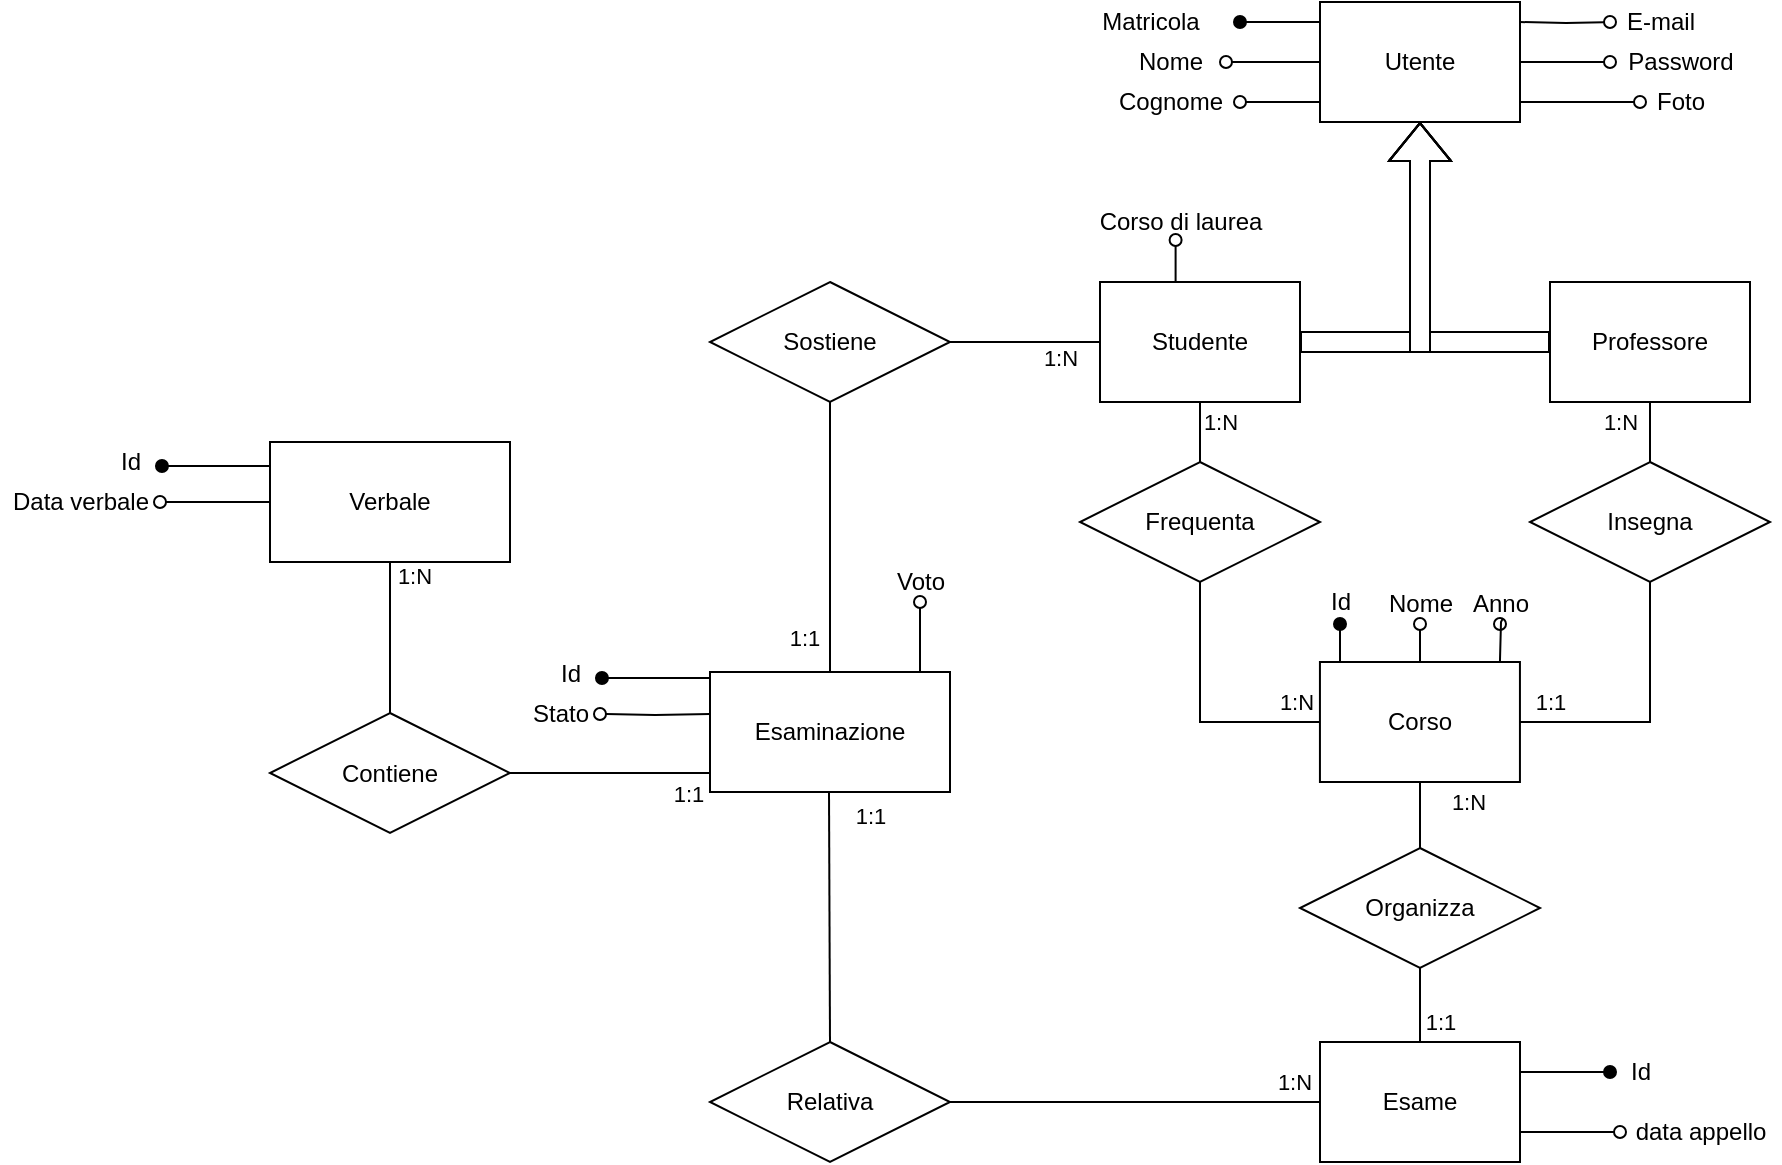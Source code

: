 <mxfile version="14.7.7" type="device"><diagram id="R2lEEEUBdFMjLlhIrx00" name="Page-1"><mxGraphModel dx="2272" dy="762" grid="1" gridSize="10" guides="1" tooltips="1" connect="1" arrows="1" fold="1" page="1" pageScale="1" pageWidth="850" pageHeight="1100" math="0" shadow="0" extFonts="Permanent Marker^https://fonts.googleapis.com/css?family=Permanent+Marker"><root><mxCell id="0"/><mxCell id="1" parent="0"/><mxCell id="kGFcOCndDFBzz4ud15lK-15" style="edgeStyle=orthogonalEdgeStyle;rounded=0;orthogonalLoop=1;jettySize=auto;html=1;exitX=0;exitY=0.25;exitDx=0;exitDy=0;endArrow=oval;endFill=1;" parent="1" source="kGFcOCndDFBzz4ud15lK-14" edge="1"><mxGeometry relative="1" as="geometry"><mxPoint x="160" y="130" as="targetPoint"/><Array as="points"><mxPoint x="200" y="130"/></Array></mxGeometry></mxCell><mxCell id="kGFcOCndDFBzz4ud15lK-17" style="edgeStyle=orthogonalEdgeStyle;rounded=0;orthogonalLoop=1;jettySize=auto;html=1;exitX=0;exitY=0.75;exitDx=0;exitDy=0;endArrow=oval;endFill=0;" parent="1" source="kGFcOCndDFBzz4ud15lK-14" edge="1"><mxGeometry relative="1" as="geometry"><mxPoint x="153" y="150" as="targetPoint"/><Array as="points"><mxPoint x="200" y="150"/></Array></mxGeometry></mxCell><mxCell id="kGFcOCndDFBzz4ud15lK-22" style="edgeStyle=orthogonalEdgeStyle;rounded=0;orthogonalLoop=1;jettySize=auto;html=1;exitX=0;exitY=1;exitDx=0;exitDy=0;endArrow=oval;endFill=0;" parent="1" source="kGFcOCndDFBzz4ud15lK-14" target="kGFcOCndDFBzz4ud15lK-23" edge="1"><mxGeometry relative="1" as="geometry"><mxPoint x="160" y="190" as="targetPoint"/><Array as="points"><mxPoint x="200" y="170"/></Array></mxGeometry></mxCell><mxCell id="kGFcOCndDFBzz4ud15lK-25" style="edgeStyle=orthogonalEdgeStyle;rounded=0;orthogonalLoop=1;jettySize=auto;html=1;exitX=1;exitY=0.25;exitDx=0;exitDy=0;endArrow=oval;endFill=0;" parent="1" target="kGFcOCndDFBzz4ud15lK-26" edge="1"><mxGeometry relative="1" as="geometry"><mxPoint x="320" y="129.759" as="targetPoint"/><mxPoint x="300" y="130" as="sourcePoint"/></mxGeometry></mxCell><mxCell id="kGFcOCndDFBzz4ud15lK-30" style="edgeStyle=orthogonalEdgeStyle;rounded=0;orthogonalLoop=1;jettySize=auto;html=1;exitX=1;exitY=0.5;exitDx=0;exitDy=0;endArrow=oval;endFill=0;" parent="1" source="kGFcOCndDFBzz4ud15lK-14" target="kGFcOCndDFBzz4ud15lK-31" edge="1"><mxGeometry relative="1" as="geometry"><mxPoint x="350" y="160.0" as="targetPoint"/><Array as="points"><mxPoint x="330" y="150"/><mxPoint x="330" y="150"/></Array></mxGeometry></mxCell><mxCell id="kGFcOCndDFBzz4ud15lK-14" value="Utente" style="whiteSpace=wrap;html=1;align=center;" parent="1" vertex="1"><mxGeometry x="200" y="120" width="100" height="60" as="geometry"/></mxCell><mxCell id="kGFcOCndDFBzz4ud15lK-16" value="Matricola" style="text;html=1;align=center;verticalAlign=middle;resizable=0;points=[];autosize=1;" parent="1" vertex="1"><mxGeometry x="85" y="120" width="60" height="20" as="geometry"/></mxCell><mxCell id="kGFcOCndDFBzz4ud15lK-18" value="Nome" style="text;html=1;align=center;verticalAlign=middle;resizable=0;points=[];autosize=1;" parent="1" vertex="1"><mxGeometry x="100" y="140" width="50" height="20" as="geometry"/></mxCell><mxCell id="kGFcOCndDFBzz4ud15lK-23" value="Cognome" style="text;html=1;align=center;verticalAlign=middle;resizable=0;points=[];autosize=1;" parent="1" vertex="1"><mxGeometry x="90" y="160" width="70" height="20" as="geometry"/></mxCell><mxCell id="kGFcOCndDFBzz4ud15lK-26" value="E-mail" style="text;html=1;align=center;verticalAlign=middle;resizable=0;points=[];autosize=1;" parent="1" vertex="1"><mxGeometry x="345" y="120" width="50" height="20" as="geometry"/></mxCell><mxCell id="kGFcOCndDFBzz4ud15lK-32" style="edgeStyle=orthogonalEdgeStyle;rounded=0;orthogonalLoop=1;jettySize=auto;html=1;entryX=0.5;entryY=1;entryDx=0;entryDy=0;endArrow=oval;endFill=0;shape=flexArrow;" parent="1" source="kGFcOCndDFBzz4ud15lK-28" target="kGFcOCndDFBzz4ud15lK-14" edge="1"><mxGeometry relative="1" as="geometry"/></mxCell><mxCell id="kGFcOCndDFBzz4ud15lK-35" style="edgeStyle=orthogonalEdgeStyle;rounded=0;orthogonalLoop=1;jettySize=auto;html=1;exitX=0;exitY=0.25;exitDx=0;exitDy=0;endArrow=oval;endFill=0;entryX=0.478;entryY=0.95;entryDx=0;entryDy=0;entryPerimeter=0;" parent="1" source="kGFcOCndDFBzz4ud15lK-28" target="kGFcOCndDFBzz4ud15lK-36" edge="1"><mxGeometry relative="1" as="geometry"><mxPoint x="50" y="270" as="targetPoint"/><Array as="points"><mxPoint x="90" y="270"/><mxPoint x="128" y="270"/></Array></mxGeometry></mxCell><mxCell id="kGFcOCndDFBzz4ud15lK-42" style="edgeStyle=orthogonalEdgeStyle;rounded=0;orthogonalLoop=1;jettySize=auto;html=1;endArrow=none;endFill=0;" parent="1" source="kGFcOCndDFBzz4ud15lK-28" target="kGFcOCndDFBzz4ud15lK-37" edge="1"><mxGeometry relative="1" as="geometry"/></mxCell><mxCell id="kGFcOCndDFBzz4ud15lK-45" value="1:N" style="edgeLabel;html=1;align=center;verticalAlign=middle;resizable=0;points=[];" parent="kGFcOCndDFBzz4ud15lK-42" vertex="1" connectable="0"><mxGeometry x="-0.321" relative="1" as="geometry"><mxPoint x="10" y="-7.24" as="offset"/></mxGeometry></mxCell><mxCell id="kGFcOCndDFBzz4ud15lK-59" style="edgeStyle=orthogonalEdgeStyle;rounded=0;orthogonalLoop=1;jettySize=auto;html=1;exitX=0;exitY=0.5;exitDx=0;exitDy=0;entryX=1;entryY=0.5;entryDx=0;entryDy=0;endArrow=none;endFill=0;" parent="1" source="kGFcOCndDFBzz4ud15lK-28" target="G9Y3lsMrMaN4uD7-GGB_-3" edge="1"><mxGeometry relative="1" as="geometry"/></mxCell><mxCell id="kGFcOCndDFBzz4ud15lK-61" value="1:N" style="edgeLabel;html=1;align=center;verticalAlign=middle;resizable=0;points=[];" parent="kGFcOCndDFBzz4ud15lK-59" vertex="1" connectable="0"><mxGeometry x="-0.567" y="25" relative="1" as="geometry"><mxPoint x="-4" y="-17.5" as="offset"/></mxGeometry></mxCell><mxCell id="kGFcOCndDFBzz4ud15lK-28" value="Studente" style="whiteSpace=wrap;html=1;align=center;" parent="1" vertex="1"><mxGeometry x="90" y="260" width="100" height="60" as="geometry"/></mxCell><mxCell id="kGFcOCndDFBzz4ud15lK-33" style="edgeStyle=orthogonalEdgeStyle;rounded=0;orthogonalLoop=1;jettySize=auto;html=1;entryX=0.5;entryY=1;entryDx=0;entryDy=0;endArrow=oval;endFill=0;shape=flexArrow;" parent="1" source="kGFcOCndDFBzz4ud15lK-29" target="kGFcOCndDFBzz4ud15lK-14" edge="1"><mxGeometry relative="1" as="geometry"/></mxCell><mxCell id="kGFcOCndDFBzz4ud15lK-43" style="edgeStyle=orthogonalEdgeStyle;rounded=0;orthogonalLoop=1;jettySize=auto;html=1;endArrow=none;endFill=0;" parent="1" source="kGFcOCndDFBzz4ud15lK-29" target="kGFcOCndDFBzz4ud15lK-38" edge="1"><mxGeometry relative="1" as="geometry"/></mxCell><mxCell id="kGFcOCndDFBzz4ud15lK-47" value="1:N" style="edgeLabel;html=1;align=center;verticalAlign=middle;resizable=0;points=[];" parent="kGFcOCndDFBzz4ud15lK-43" vertex="1" connectable="0"><mxGeometry x="-0.217" relative="1" as="geometry"><mxPoint x="-15.03" y="-9.31" as="offset"/></mxGeometry></mxCell><mxCell id="kGFcOCndDFBzz4ud15lK-29" value="Professore" style="whiteSpace=wrap;html=1;align=center;" parent="1" vertex="1"><mxGeometry x="315" y="260" width="100" height="60" as="geometry"/></mxCell><mxCell id="kGFcOCndDFBzz4ud15lK-31" value="Password" style="text;html=1;align=center;verticalAlign=middle;resizable=0;points=[];autosize=1;" parent="1" vertex="1"><mxGeometry x="345" y="140" width="70" height="20" as="geometry"/></mxCell><mxCell id="kGFcOCndDFBzz4ud15lK-36" value="Corso di laurea" style="text;html=1;align=center;verticalAlign=middle;resizable=0;points=[];autosize=1;" parent="1" vertex="1"><mxGeometry x="80" y="220" width="100" height="20" as="geometry"/></mxCell><mxCell id="kGFcOCndDFBzz4ud15lK-40" style="edgeStyle=orthogonalEdgeStyle;rounded=0;orthogonalLoop=1;jettySize=auto;html=1;entryX=0;entryY=0.5;entryDx=0;entryDy=0;endArrow=none;endFill=0;" parent="1" source="kGFcOCndDFBzz4ud15lK-37" target="kGFcOCndDFBzz4ud15lK-39" edge="1"><mxGeometry relative="1" as="geometry"/></mxCell><mxCell id="kGFcOCndDFBzz4ud15lK-46" value="1:N" style="edgeLabel;html=1;align=center;verticalAlign=middle;resizable=0;points=[];" parent="kGFcOCndDFBzz4ud15lK-40" vertex="1" connectable="0"><mxGeometry x="0.8" y="-2" relative="1" as="geometry"><mxPoint x="1.09" y="-12" as="offset"/></mxGeometry></mxCell><mxCell id="kGFcOCndDFBzz4ud15lK-37" value="Frequenta" style="shape=rhombus;perimeter=rhombusPerimeter;whiteSpace=wrap;html=1;align=center;" parent="1" vertex="1"><mxGeometry x="80" y="350" width="120" height="60" as="geometry"/></mxCell><mxCell id="kGFcOCndDFBzz4ud15lK-41" style="edgeStyle=orthogonalEdgeStyle;rounded=0;orthogonalLoop=1;jettySize=auto;html=1;endArrow=none;endFill=0;exitX=0.5;exitY=1;exitDx=0;exitDy=0;" parent="1" source="kGFcOCndDFBzz4ud15lK-38" target="kGFcOCndDFBzz4ud15lK-39" edge="1"><mxGeometry relative="1" as="geometry"><Array as="points"><mxPoint x="365" y="480"/></Array></mxGeometry></mxCell><mxCell id="kGFcOCndDFBzz4ud15lK-49" value="1:1" style="edgeLabel;html=1;align=center;verticalAlign=middle;resizable=0;points=[];" parent="kGFcOCndDFBzz4ud15lK-41" vertex="1" connectable="0"><mxGeometry x="0.836" y="1" relative="1" as="geometry"><mxPoint x="4.1" y="-11" as="offset"/></mxGeometry></mxCell><mxCell id="kGFcOCndDFBzz4ud15lK-38" value="Insegna" style="shape=rhombus;perimeter=rhombusPerimeter;whiteSpace=wrap;html=1;align=center;" parent="1" vertex="1"><mxGeometry x="305" y="350" width="120" height="60" as="geometry"/></mxCell><mxCell id="kGFcOCndDFBzz4ud15lK-52" style="edgeStyle=orthogonalEdgeStyle;rounded=0;orthogonalLoop=1;jettySize=auto;html=1;endArrow=none;endFill=0;" parent="1" source="kGFcOCndDFBzz4ud15lK-39" target="kGFcOCndDFBzz4ud15lK-51" edge="1"><mxGeometry relative="1" as="geometry"/></mxCell><mxCell id="kGFcOCndDFBzz4ud15lK-55" value="1:N" style="edgeLabel;html=1;align=center;verticalAlign=middle;resizable=0;points=[];" parent="kGFcOCndDFBzz4ud15lK-52" vertex="1" connectable="0"><mxGeometry x="0.149" y="7" relative="1" as="geometry"><mxPoint x="17" y="-3.2" as="offset"/></mxGeometry></mxCell><mxCell id="kGFcOCndDFBzz4ud15lK-75" style="edgeStyle=orthogonalEdgeStyle;rounded=0;orthogonalLoop=1;jettySize=auto;html=1;exitX=0.25;exitY=0;exitDx=0;exitDy=0;endArrow=oval;endFill=0;" parent="1" source="kGFcOCndDFBzz4ud15lK-39" target="kGFcOCndDFBzz4ud15lK-76" edge="1"><mxGeometry relative="1" as="geometry"><mxPoint x="225.294" y="420" as="targetPoint"/><Array as="points"><mxPoint x="250" y="440"/><mxPoint x="250" y="440"/></Array></mxGeometry></mxCell><mxCell id="kGFcOCndDFBzz4ud15lK-39" value="Corso" style="whiteSpace=wrap;html=1;align=center;" parent="1" vertex="1"><mxGeometry x="199.97" y="450" width="100" height="60" as="geometry"/></mxCell><mxCell id="kGFcOCndDFBzz4ud15lK-54" style="edgeStyle=orthogonalEdgeStyle;rounded=0;orthogonalLoop=1;jettySize=auto;html=1;endArrow=none;endFill=0;" parent="1" source="kGFcOCndDFBzz4ud15lK-51" target="kGFcOCndDFBzz4ud15lK-53" edge="1"><mxGeometry relative="1" as="geometry"/></mxCell><mxCell id="kGFcOCndDFBzz4ud15lK-56" value="1:1" style="edgeLabel;html=1;align=center;verticalAlign=middle;resizable=0;points=[];" parent="kGFcOCndDFBzz4ud15lK-54" vertex="1" connectable="0"><mxGeometry x="0.811" y="-1" relative="1" as="geometry"><mxPoint x="11" y="-5.8" as="offset"/></mxGeometry></mxCell><mxCell id="kGFcOCndDFBzz4ud15lK-51" value="Organizza" style="shape=rhombus;perimeter=rhombusPerimeter;whiteSpace=wrap;html=1;align=center;" parent="1" vertex="1"><mxGeometry x="190" y="543" width="120" height="60" as="geometry"/></mxCell><mxCell id="kGFcOCndDFBzz4ud15lK-63" style="edgeStyle=orthogonalEdgeStyle;rounded=0;orthogonalLoop=1;jettySize=auto;html=1;exitX=1;exitY=0.25;exitDx=0;exitDy=0;endArrow=oval;endFill=1;" parent="1" source="kGFcOCndDFBzz4ud15lK-53" target="kGFcOCndDFBzz4ud15lK-64" edge="1"><mxGeometry relative="1" as="geometry"><mxPoint x="330.0" y="654.833" as="targetPoint"/></mxGeometry></mxCell><mxCell id="kGFcOCndDFBzz4ud15lK-67" style="edgeStyle=orthogonalEdgeStyle;rounded=0;orthogonalLoop=1;jettySize=auto;html=1;exitX=1;exitY=0.75;exitDx=0;exitDy=0;endArrow=oval;endFill=0;" parent="1" source="kGFcOCndDFBzz4ud15lK-53" target="kGFcOCndDFBzz4ud15lK-68" edge="1"><mxGeometry relative="1" as="geometry"><mxPoint x="350.0" y="684.833" as="targetPoint"/></mxGeometry></mxCell><mxCell id="kGFcOCndDFBzz4ud15lK-53" value="Esame" style="whiteSpace=wrap;html=1;align=center;" parent="1" vertex="1"><mxGeometry x="200" y="640" width="100" height="60" as="geometry"/></mxCell><mxCell id="kGFcOCndDFBzz4ud15lK-60" style="edgeStyle=orthogonalEdgeStyle;rounded=0;orthogonalLoop=1;jettySize=auto;html=1;entryX=0;entryY=0.5;entryDx=0;entryDy=0;endArrow=none;endFill=0;" parent="1" source="G9Y3lsMrMaN4uD7-GGB_-8" target="kGFcOCndDFBzz4ud15lK-53" edge="1"><mxGeometry relative="1" as="geometry"/></mxCell><mxCell id="kGFcOCndDFBzz4ud15lK-62" value="1:N" style="edgeLabel;html=1;align=center;verticalAlign=middle;resizable=0;points=[];" parent="kGFcOCndDFBzz4ud15lK-60" vertex="1" connectable="0"><mxGeometry x="0.784" y="1" relative="1" as="geometry"><mxPoint x="7" y="-9" as="offset"/></mxGeometry></mxCell><mxCell id="kGFcOCndDFBzz4ud15lK-69" style="edgeStyle=orthogonalEdgeStyle;rounded=0;orthogonalLoop=1;jettySize=auto;html=1;exitX=0;exitY=0;exitDx=0;exitDy=0;endArrow=oval;endFill=0;" parent="1" target="kGFcOCndDFBzz4ud15lK-70" edge="1"><mxGeometry relative="1" as="geometry"><mxPoint x="-165" y="455.167" as="targetPoint"/><mxPoint x="-105" y="455" as="sourcePoint"/><Array as="points"><mxPoint x="-105" y="470"/></Array></mxGeometry></mxCell><mxCell id="kGFcOCndDFBzz4ud15lK-73" style="edgeStyle=orthogonalEdgeStyle;rounded=0;orthogonalLoop=1;jettySize=auto;html=1;exitX=0;exitY=1;exitDx=0;exitDy=0;endArrow=oval;endFill=0;" parent="1" target="kGFcOCndDFBzz4ud15lK-71" edge="1"><mxGeometry relative="1" as="geometry"><mxPoint x="-105" y="476" as="sourcePoint"/></mxGeometry></mxCell><mxCell id="kGFcOCndDFBzz4ud15lK-64" value="Id" style="text;html=1;align=center;verticalAlign=middle;resizable=0;points=[];autosize=1;" parent="1" vertex="1"><mxGeometry x="345" y="645" width="30" height="20" as="geometry"/></mxCell><mxCell id="kGFcOCndDFBzz4ud15lK-68" value="data appello" style="text;html=1;align=center;verticalAlign=middle;resizable=0;points=[];autosize=1;" parent="1" vertex="1"><mxGeometry x="350" y="675" width="80" height="20" as="geometry"/></mxCell><mxCell id="kGFcOCndDFBzz4ud15lK-70" value="Voto" style="text;html=1;align=center;verticalAlign=middle;resizable=0;points=[];autosize=1;" parent="1" vertex="1"><mxGeometry x="-20" y="400" width="40" height="20" as="geometry"/></mxCell><mxCell id="kGFcOCndDFBzz4ud15lK-71" value="Stato" style="text;html=1;align=center;verticalAlign=middle;resizable=0;points=[];autosize=1;" parent="1" vertex="1"><mxGeometry x="-200" y="466" width="40" height="20" as="geometry"/></mxCell><mxCell id="kGFcOCndDFBzz4ud15lK-76" value="Nome" style="text;html=1;align=center;verticalAlign=middle;resizable=0;points=[];autosize=1;" parent="1" vertex="1"><mxGeometry x="225" y="411" width="50" height="20" as="geometry"/></mxCell><mxCell id="G9Y3lsMrMaN4uD7-GGB_-1" value="Esaminazione" style="rounded=0;whiteSpace=wrap;html=1;" parent="1" vertex="1"><mxGeometry x="-105" y="455" width="120" height="60" as="geometry"/></mxCell><mxCell id="G9Y3lsMrMaN4uD7-GGB_-3" value="Sostiene" style="shape=rhombus;perimeter=rhombusPerimeter;whiteSpace=wrap;html=1;align=center;" parent="1" vertex="1"><mxGeometry x="-105" y="260" width="120" height="60" as="geometry"/></mxCell><mxCell id="G9Y3lsMrMaN4uD7-GGB_-5" value="1:1" style="edgeLabel;html=1;align=center;verticalAlign=middle;resizable=0;points=[];" parent="1" vertex="1" connectable="0"><mxGeometry x="10" y="421" as="geometry"><mxPoint x="-68" y="17" as="offset"/></mxGeometry></mxCell><mxCell id="G9Y3lsMrMaN4uD7-GGB_-7" value="" style="endArrow=none;html=1;entryX=0.5;entryY=1;entryDx=0;entryDy=0;exitX=0.5;exitY=0;exitDx=0;exitDy=0;" parent="1" source="G9Y3lsMrMaN4uD7-GGB_-1" target="G9Y3lsMrMaN4uD7-GGB_-3" edge="1"><mxGeometry width="50" height="50" relative="1" as="geometry"><mxPoint x="130" y="420" as="sourcePoint"/><mxPoint x="180" y="370" as="targetPoint"/></mxGeometry></mxCell><mxCell id="G9Y3lsMrMaN4uD7-GGB_-8" value="Relativa" style="shape=rhombus;perimeter=rhombusPerimeter;whiteSpace=wrap;html=1;align=center;" parent="1" vertex="1"><mxGeometry x="-105" y="640" width="120" height="60" as="geometry"/></mxCell><mxCell id="G9Y3lsMrMaN4uD7-GGB_-11" style="edgeStyle=orthogonalEdgeStyle;rounded=0;orthogonalLoop=1;jettySize=auto;html=1;endArrow=none;endFill=0;entryX=0;entryY=0.75;entryDx=0;entryDy=0;" parent="1" source="G9Y3lsMrMaN4uD7-GGB_-13" target="G9Y3lsMrMaN4uD7-GGB_-1" edge="1"><mxGeometry relative="1" as="geometry"><mxPoint x="-120" y="505" as="targetPoint"/><Array as="points"><mxPoint x="-105" y="505"/></Array></mxGeometry></mxCell><mxCell id="G9Y3lsMrMaN4uD7-GGB_-12" value="1:1" style="edgeLabel;html=1;align=center;verticalAlign=middle;resizable=0;points=[];" parent="G9Y3lsMrMaN4uD7-GGB_-11" vertex="1" connectable="0"><mxGeometry x="0.784" y="1" relative="1" as="geometry"><mxPoint x="-5" y="11" as="offset"/></mxGeometry></mxCell><mxCell id="G9Y3lsMrMaN4uD7-GGB_-13" value="Contiene" style="shape=rhombus;perimeter=rhombusPerimeter;whiteSpace=wrap;html=1;align=center;" parent="1" vertex="1"><mxGeometry x="-325" y="475.5" width="120" height="60" as="geometry"/></mxCell><mxCell id="G9Y3lsMrMaN4uD7-GGB_-15" style="edgeStyle=orthogonalEdgeStyle;rounded=0;orthogonalLoop=1;jettySize=auto;html=1;exitX=0.042;exitY=0.35;exitDx=0;exitDy=0;endArrow=oval;endFill=0;exitPerimeter=0;" parent="1" source="G9Y3lsMrMaN4uD7-GGB_-18" target="G9Y3lsMrMaN4uD7-GGB_-17" edge="1"><mxGeometry relative="1" as="geometry"><mxPoint x="-330" y="361" as="sourcePoint"/><Array as="points"><mxPoint x="-320" y="370"/></Array></mxGeometry></mxCell><mxCell id="G9Y3lsMrMaN4uD7-GGB_-16" value="Id" style="text;html=1;align=center;verticalAlign=middle;resizable=0;points=[];autosize=1;" parent="1" vertex="1"><mxGeometry x="-410" y="340" width="30" height="20" as="geometry"/></mxCell><mxCell id="G9Y3lsMrMaN4uD7-GGB_-17" value="Data verbale" style="text;html=1;align=center;verticalAlign=middle;resizable=0;points=[];autosize=1;" parent="1" vertex="1"><mxGeometry x="-460" y="360" width="80" height="20" as="geometry"/></mxCell><mxCell id="G9Y3lsMrMaN4uD7-GGB_-18" value="Verbale" style="rounded=0;whiteSpace=wrap;html=1;" parent="1" vertex="1"><mxGeometry x="-325" y="340" width="120" height="60" as="geometry"/></mxCell><mxCell id="G9Y3lsMrMaN4uD7-GGB_-20" value="1:N" style="edgeLabel;html=1;align=center;verticalAlign=middle;resizable=0;points=[];" parent="1" vertex="1" connectable="0"><mxGeometry x="-185" y="390" as="geometry"><mxPoint x="-68" y="17" as="offset"/></mxGeometry></mxCell><mxCell id="G9Y3lsMrMaN4uD7-GGB_-25" style="edgeStyle=orthogonalEdgeStyle;rounded=0;orthogonalLoop=1;jettySize=auto;html=1;exitX=0;exitY=0.25;exitDx=0;exitDy=0;endArrow=oval;endFill=1;entryX=1.033;entryY=0.6;entryDx=0;entryDy=0;entryPerimeter=0;" parent="1" source="G9Y3lsMrMaN4uD7-GGB_-18" target="G9Y3lsMrMaN4uD7-GGB_-16" edge="1"><mxGeometry relative="1" as="geometry"><mxPoint x="440" y="715" as="targetPoint"/><mxPoint x="390" y="715" as="sourcePoint"/><Array as="points"><mxPoint x="-325" y="352"/></Array></mxGeometry></mxCell><mxCell id="G9Y3lsMrMaN4uD7-GGB_-26" value="Id" style="text;html=1;align=center;verticalAlign=middle;resizable=0;points=[];autosize=1;" parent="1" vertex="1"><mxGeometry x="-190" y="446" width="30" height="20" as="geometry"/></mxCell><mxCell id="G9Y3lsMrMaN4uD7-GGB_-27" style="edgeStyle=orthogonalEdgeStyle;rounded=0;orthogonalLoop=1;jettySize=auto;html=1;exitX=0;exitY=0.25;exitDx=0;exitDy=0;endArrow=oval;endFill=1;entryX=1.033;entryY=0.6;entryDx=0;entryDy=0;entryPerimeter=0;" parent="1" target="G9Y3lsMrMaN4uD7-GGB_-26" edge="1"><mxGeometry relative="1" as="geometry"><mxPoint x="660" y="821" as="targetPoint"/><mxPoint x="-105" y="461" as="sourcePoint"/><Array as="points"><mxPoint x="-105" y="458"/></Array></mxGeometry></mxCell><mxCell id="G9Y3lsMrMaN4uD7-GGB_-28" value="" style="endArrow=none;html=1;exitX=0.5;exitY=0;exitDx=0;exitDy=0;" parent="1" source="G9Y3lsMrMaN4uD7-GGB_-13" target="G9Y3lsMrMaN4uD7-GGB_-18" edge="1"><mxGeometry width="50" height="50" relative="1" as="geometry"><mxPoint x="-265" y="467.5" as="sourcePoint"/><mxPoint x="-265.5" y="347.5" as="targetPoint"/></mxGeometry></mxCell><mxCell id="G9Y3lsMrMaN4uD7-GGB_-29" value="" style="endArrow=none;html=1;entryX=0.5;entryY=1;entryDx=0;entryDy=0;" parent="1" edge="1"><mxGeometry width="50" height="50" relative="1" as="geometry"><mxPoint x="-45" y="640" as="sourcePoint"/><mxPoint x="-45.5" y="515" as="targetPoint"/></mxGeometry></mxCell><mxCell id="G9Y3lsMrMaN4uD7-GGB_-30" value="1:1" style="edgeLabel;html=1;align=center;verticalAlign=middle;resizable=0;points=[];" parent="1" vertex="1" connectable="0"><mxGeometry x="249.97" y="675" as="geometry"><mxPoint x="-275" y="-148" as="offset"/></mxGeometry></mxCell><mxCell id="p9ROkHjcDJGyqggEvPum-1" style="edgeStyle=orthogonalEdgeStyle;rounded=0;orthogonalLoop=1;jettySize=auto;html=1;exitX=0.25;exitY=0;exitDx=0;exitDy=0;endArrow=oval;endFill=0;" parent="1" target="p9ROkHjcDJGyqggEvPum-2" edge="1"><mxGeometry relative="1" as="geometry"><mxPoint x="290.294" y="420" as="targetPoint"/><mxPoint x="289.97" y="450" as="sourcePoint"/></mxGeometry></mxCell><mxCell id="p9ROkHjcDJGyqggEvPum-2" value="Anno" style="text;html=1;align=center;verticalAlign=middle;resizable=0;points=[];autosize=1;" parent="1" vertex="1"><mxGeometry x="270" y="411" width="40" height="20" as="geometry"/></mxCell><mxCell id="p9ROkHjcDJGyqggEvPum-3" style="edgeStyle=orthogonalEdgeStyle;rounded=0;orthogonalLoop=1;jettySize=auto;html=1;exitX=0.25;exitY=0;exitDx=0;exitDy=0;endArrow=oval;endFill=1;entryX=0.5;entryY=1.05;entryDx=0;entryDy=0;entryPerimeter=0;" parent="1" target="p9ROkHjcDJGyqggEvPum-4" edge="1"><mxGeometry relative="1" as="geometry"><mxPoint x="210" y="440" as="targetPoint"/><mxPoint x="219.97" y="450" as="sourcePoint"/></mxGeometry></mxCell><mxCell id="p9ROkHjcDJGyqggEvPum-4" value="Id" style="text;html=1;align=center;verticalAlign=middle;resizable=0;points=[];autosize=1;" parent="1" vertex="1"><mxGeometry x="195" y="410" width="30" height="20" as="geometry"/></mxCell><mxCell id="lPJOjTZgx1vPlzjSj9jE-1" style="edgeStyle=orthogonalEdgeStyle;rounded=0;orthogonalLoop=1;jettySize=auto;html=1;endArrow=oval;endFill=0;" edge="1" parent="1" target="lPJOjTZgx1vPlzjSj9jE-2" source="kGFcOCndDFBzz4ud15lK-14"><mxGeometry relative="1" as="geometry"><mxPoint x="360" y="170.0" as="targetPoint"/><Array as="points"><mxPoint x="320" y="170"/><mxPoint x="320" y="170"/></Array><mxPoint x="310" y="160" as="sourcePoint"/></mxGeometry></mxCell><mxCell id="lPJOjTZgx1vPlzjSj9jE-2" value="Foto" style="text;html=1;align=center;verticalAlign=middle;resizable=0;points=[];autosize=1;" vertex="1" parent="1"><mxGeometry x="360" y="160" width="40" height="20" as="geometry"/></mxCell></root></mxGraphModel></diagram></mxfile>